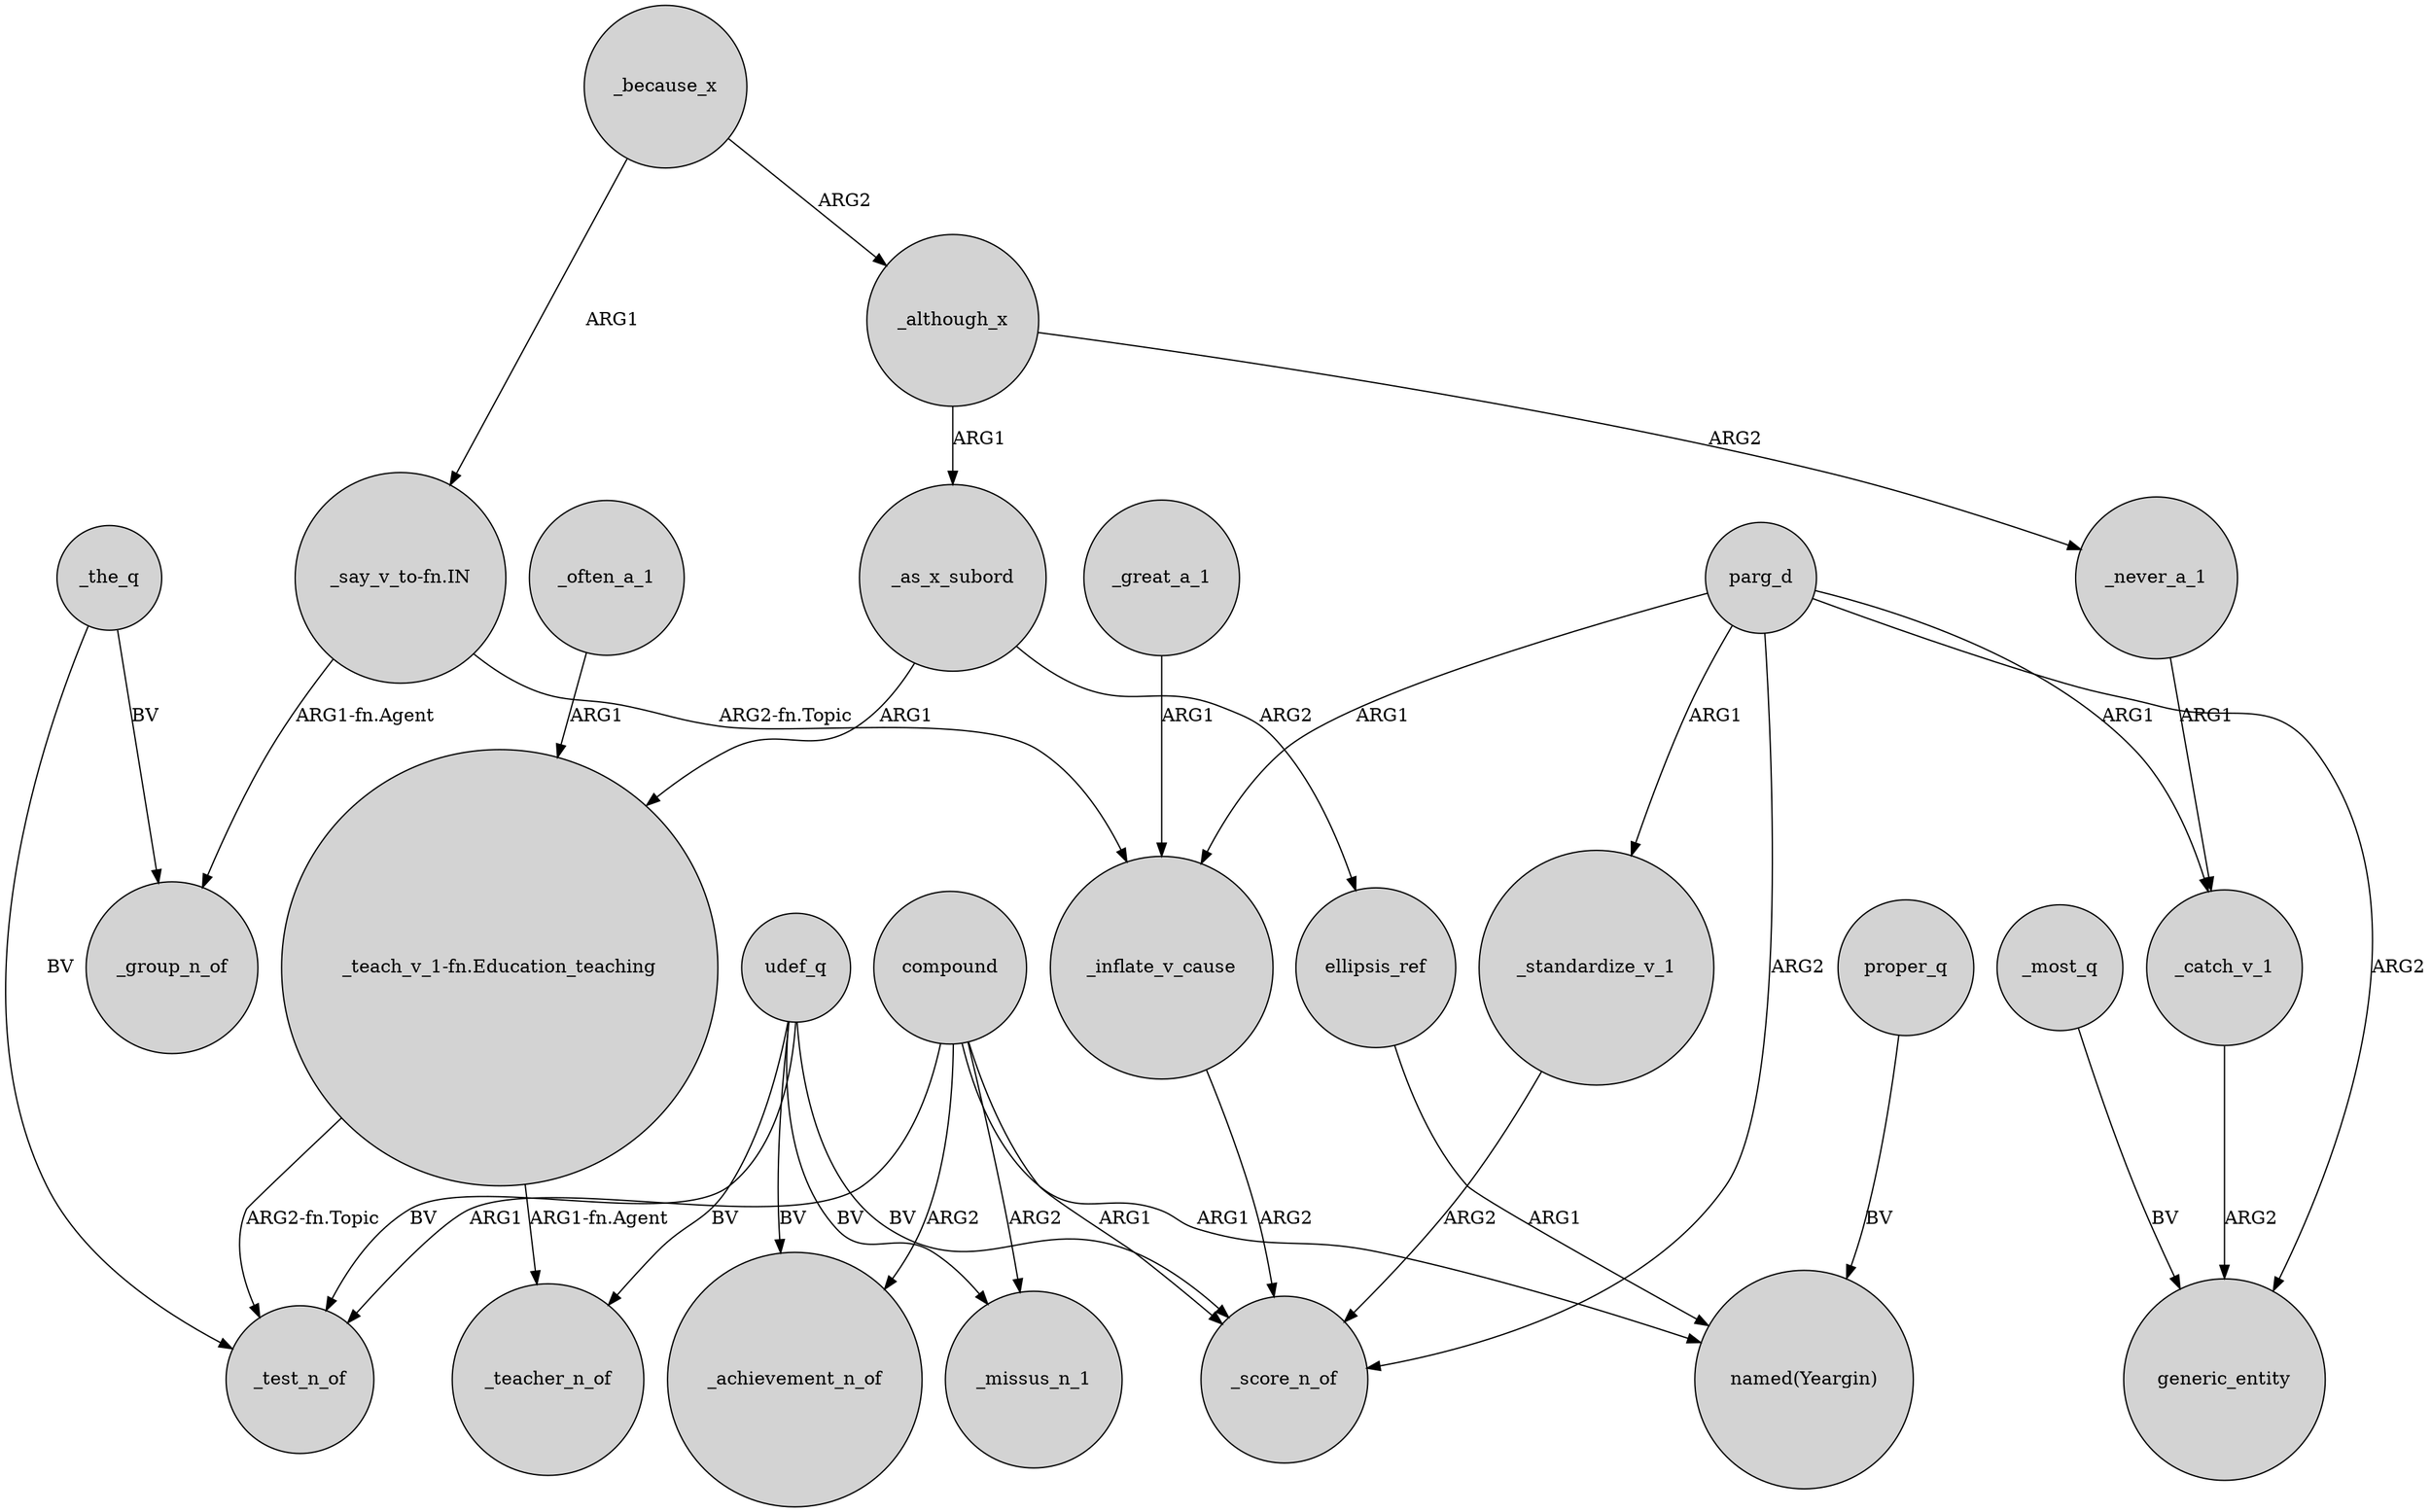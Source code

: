 digraph {
	node [shape=circle style=filled]
	compound -> _score_n_of [label=ARG1]
	"_say_v_to-fn.IN" -> _group_n_of [label="ARG1-fn.Agent"]
	_the_q -> _test_n_of [label=BV]
	proper_q -> "named(Yeargin)" [label=BV]
	_standardize_v_1 -> _score_n_of [label=ARG2]
	parg_d -> _inflate_v_cause [label=ARG1]
	_never_a_1 -> _catch_v_1 [label=ARG1]
	parg_d -> _score_n_of [label=ARG2]
	_as_x_subord -> "_teach_v_1-fn.Education_teaching" [label=ARG1]
	parg_d -> _catch_v_1 [label=ARG1]
	parg_d -> generic_entity [label=ARG2]
	_although_x -> _as_x_subord [label=ARG1]
	compound -> _missus_n_1 [label=ARG2]
	udef_q -> _test_n_of [label=BV]
	udef_q -> _teacher_n_of [label=BV]
	"_teach_v_1-fn.Education_teaching" -> _test_n_of [label="ARG2-fn.Topic"]
	udef_q -> _missus_n_1 [label=BV]
	"_say_v_to-fn.IN" -> _inflate_v_cause [label="ARG2-fn.Topic"]
	_the_q -> _group_n_of [label=BV]
	_inflate_v_cause -> _score_n_of [label=ARG2]
	_great_a_1 -> _inflate_v_cause [label=ARG1]
	_although_x -> _never_a_1 [label=ARG2]
	parg_d -> _standardize_v_1 [label=ARG1]
	udef_q -> _score_n_of [label=BV]
	compound -> _test_n_of [label=ARG1]
	compound -> _achievement_n_of [label=ARG2]
	_because_x -> _although_x [label=ARG2]
	compound -> "named(Yeargin)" [label=ARG1]
	_as_x_subord -> ellipsis_ref [label=ARG2]
	_catch_v_1 -> generic_entity [label=ARG2]
	"_teach_v_1-fn.Education_teaching" -> _teacher_n_of [label="ARG1-fn.Agent"]
	udef_q -> _achievement_n_of [label=BV]
	ellipsis_ref -> "named(Yeargin)" [label=ARG1]
	_because_x -> "_say_v_to-fn.IN" [label=ARG1]
	_often_a_1 -> "_teach_v_1-fn.Education_teaching" [label=ARG1]
	_most_q -> generic_entity [label=BV]
}
